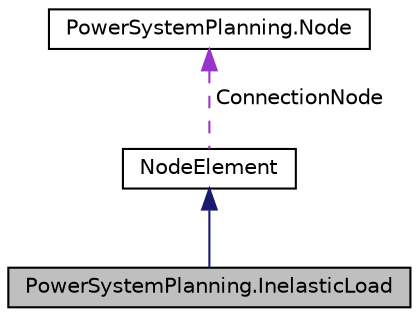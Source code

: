 digraph "PowerSystemPlanning.InelasticLoad"
{
  edge [fontname="Helvetica",fontsize="10",labelfontname="Helvetica",labelfontsize="10"];
  node [fontname="Helvetica",fontsize="10",shape=record];
  Node1 [label="PowerSystemPlanning.InelasticLoad",height=0.2,width=0.4,color="black", fillcolor="grey75", style="filled", fontcolor="black"];
  Node2 -> Node1 [dir="back",color="midnightblue",fontsize="10",style="solid",fontname="Helvetica"];
  Node2 [label="NodeElement",height=0.2,width=0.4,color="black", fillcolor="white", style="filled",URL="$class_power_system_planning_1_1_node_element.html",tooltip="Represents any element that is connected to a single node. "];
  Node3 -> Node2 [dir="back",color="darkorchid3",fontsize="10",style="dashed",label=" ConnectionNode" ,fontname="Helvetica"];
  Node3 [label="PowerSystemPlanning.Node",height=0.2,width=0.4,color="black", fillcolor="white", style="filled",URL="$class_power_system_planning_1_1_node.html",tooltip="A node in a given power system. A node is an element to which generators and loads are connected..."];
}
